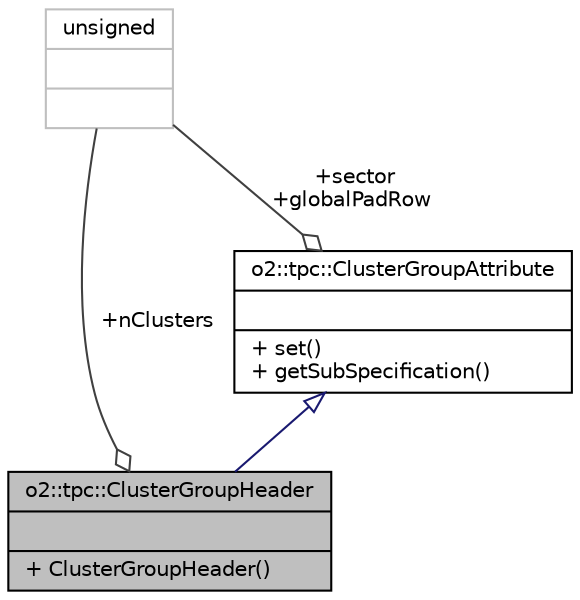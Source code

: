 digraph "o2::tpc::ClusterGroupHeader"
{
 // INTERACTIVE_SVG=YES
  bgcolor="transparent";
  edge [fontname="Helvetica",fontsize="10",labelfontname="Helvetica",labelfontsize="10"];
  node [fontname="Helvetica",fontsize="10",shape=record];
  Node3 [label="{o2::tpc::ClusterGroupHeader\n||+ ClusterGroupHeader()\l}",height=0.2,width=0.4,color="black", fillcolor="grey75", style="filled", fontcolor="black"];
  Node4 -> Node3 [dir="back",color="midnightblue",fontsize="10",style="solid",arrowtail="onormal",fontname="Helvetica"];
  Node4 [label="{o2::tpc::ClusterGroupAttribute\n||+ set()\l+ getSubSpecification()\l}",height=0.2,width=0.4,color="black",URL="$d6/de9/structo2_1_1tpc_1_1ClusterGroupAttribute.html"];
  Node5 -> Node4 [color="grey25",fontsize="10",style="solid",label=" +sector\n+globalPadRow" ,arrowhead="odiamond",fontname="Helvetica"];
  Node5 [label="{unsigned\n||}",height=0.2,width=0.4,color="grey75"];
  Node5 -> Node3 [color="grey25",fontsize="10",style="solid",label=" +nClusters" ,arrowhead="odiamond",fontname="Helvetica"];
}
